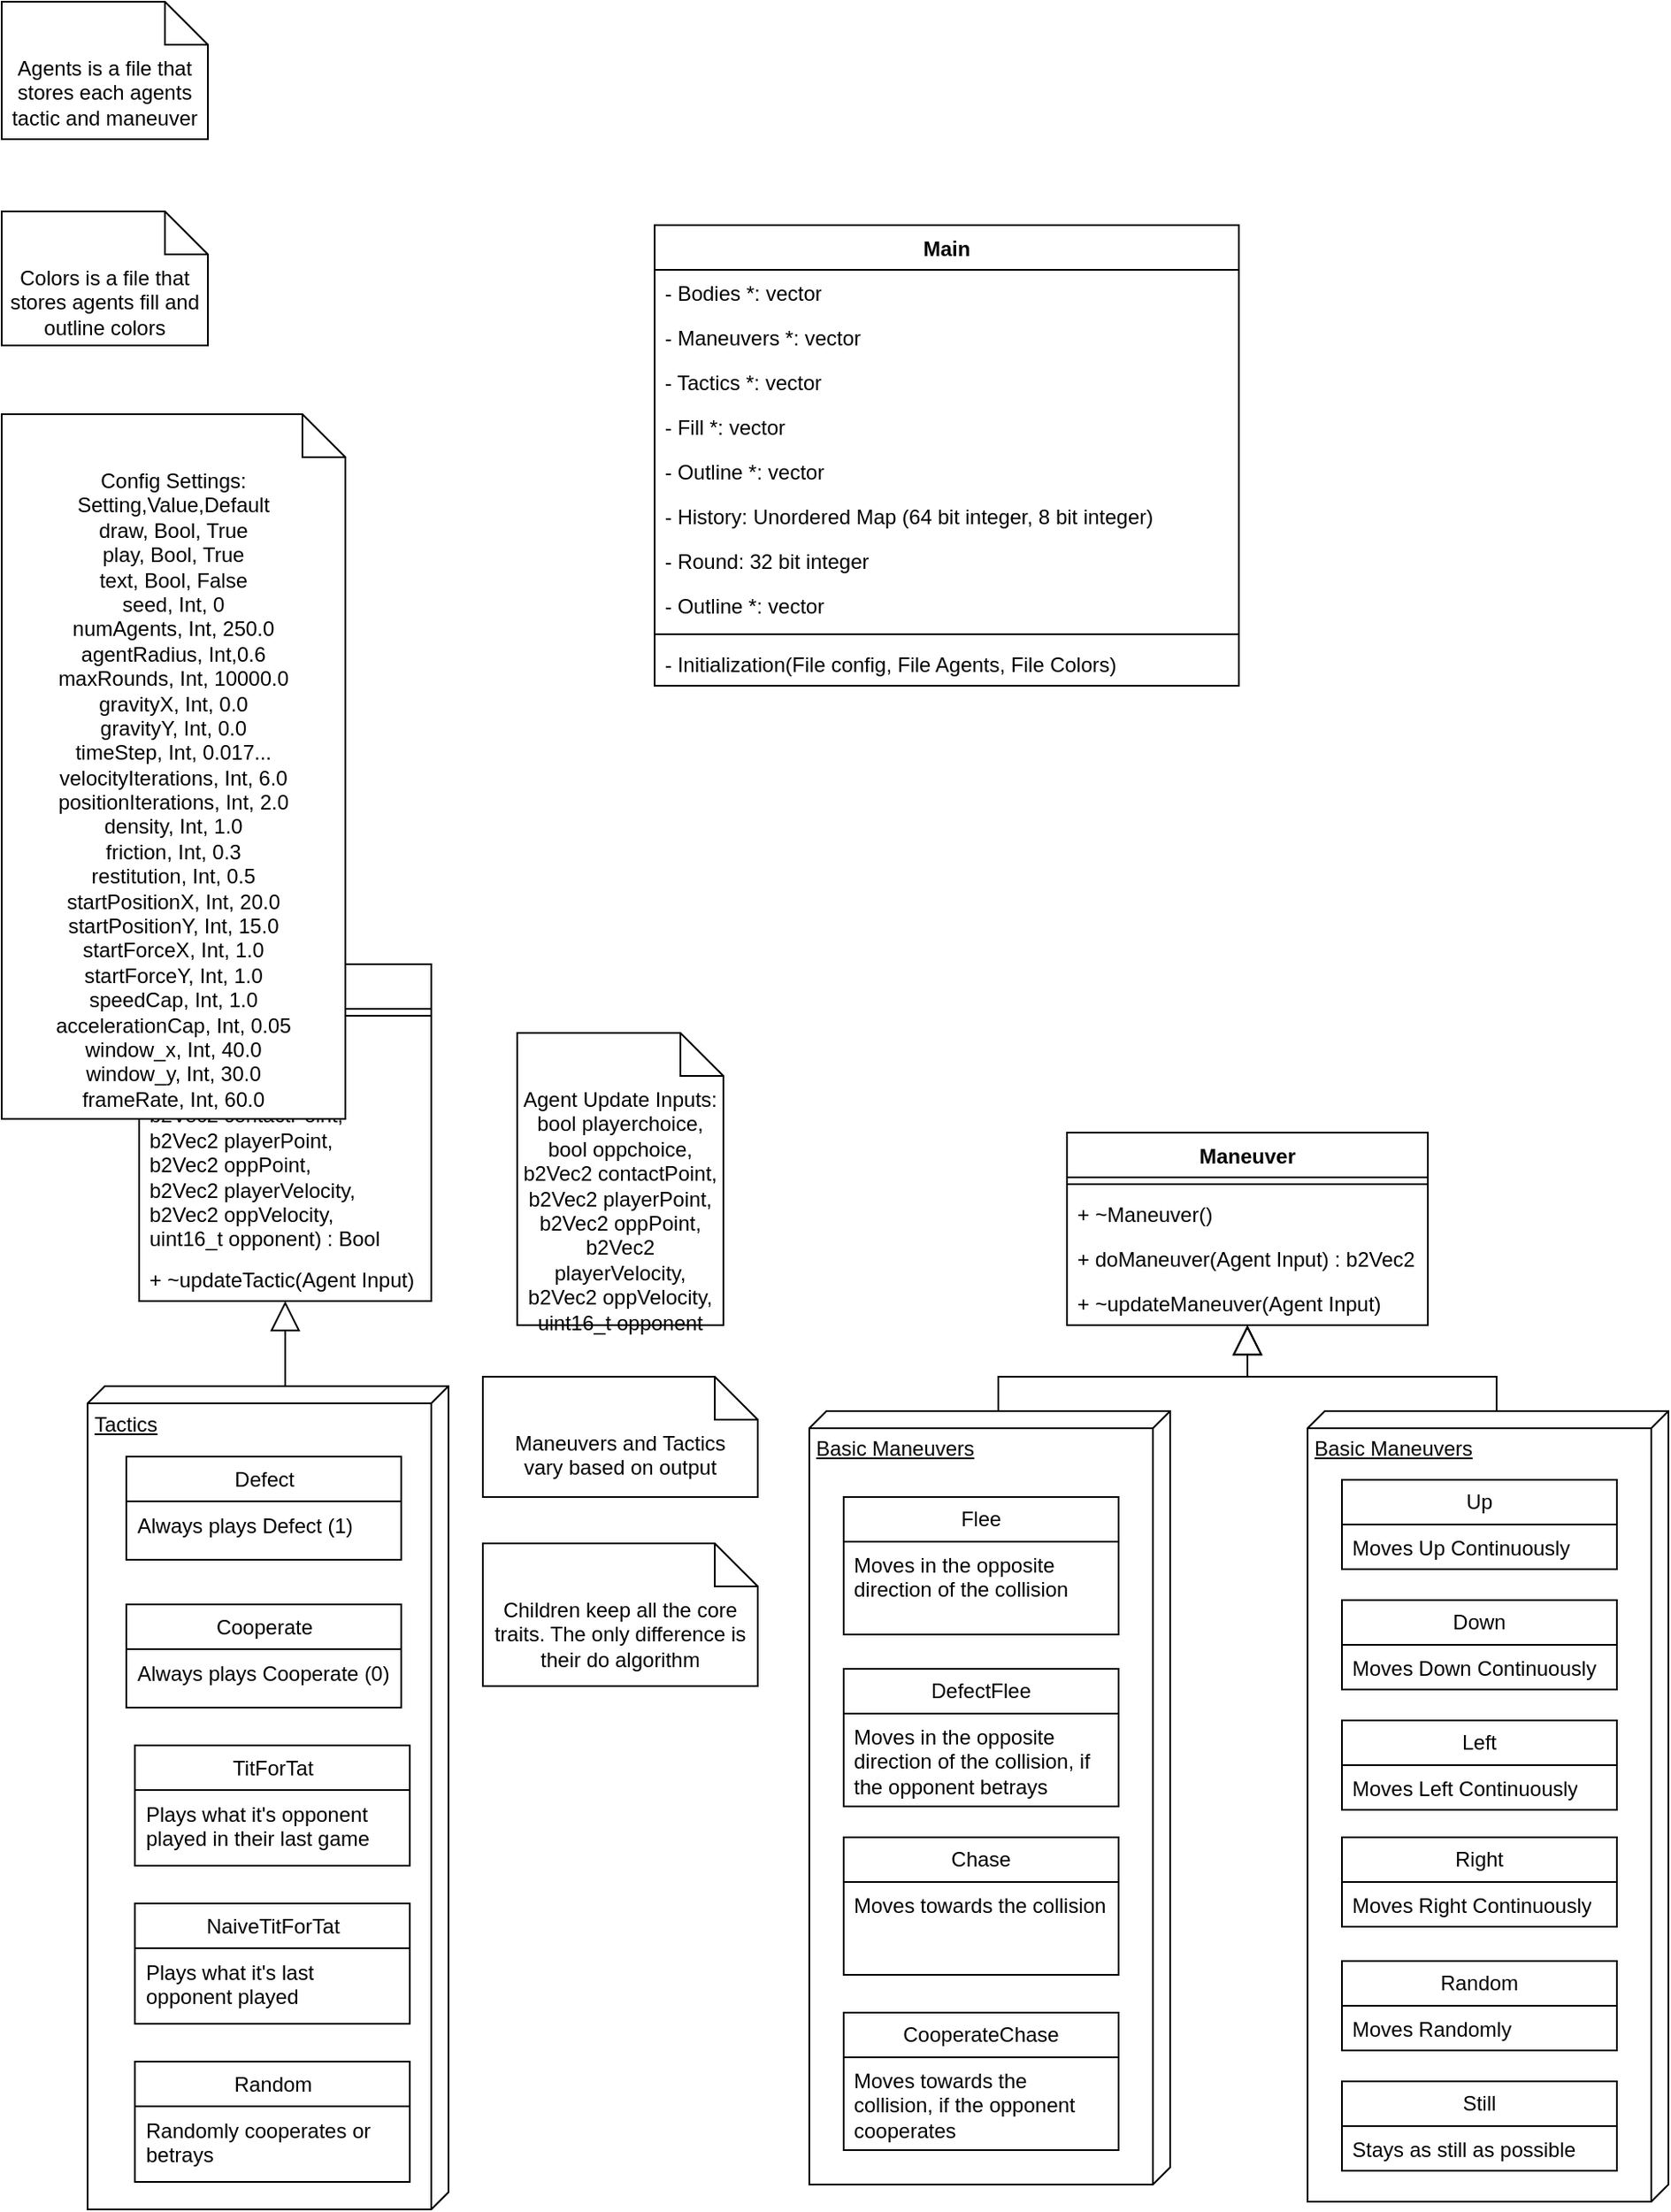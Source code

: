 <mxfile version="24.8.6">
  <diagram name="Page-1" id="15fARvEjuGoJQRsgN22F">
    <mxGraphModel dx="1050" dy="1629" grid="1" gridSize="10" guides="1" tooltips="1" connect="1" arrows="1" fold="1" page="1" pageScale="1" pageWidth="850" pageHeight="1100" math="0" shadow="0">
      <root>
        <mxCell id="0" />
        <mxCell id="1" parent="0" />
        <mxCell id="ZBsdz69OhWumd8uEH73e-70" style="edgeStyle=orthogonalEdgeStyle;rounded=0;orthogonalLoop=1;jettySize=auto;html=1;exitX=0;exitY=0;exitDx=0;exitDy=100;exitPerimeter=0;entryX=0.5;entryY=1;entryDx=0;entryDy=0;endArrow=block;endFill=0;endSize=15;" parent="1" source="ZBsdz69OhWumd8uEH73e-69" target="ZBsdz69OhWumd8uEH73e-1" edge="1">
          <mxGeometry relative="1" as="geometry" />
        </mxCell>
        <mxCell id="ZBsdz69OhWumd8uEH73e-69" value="Tactics" style="verticalAlign=top;align=left;spacingTop=8;spacingLeft=2;spacingRight=12;shape=cube;size=10;direction=south;fontStyle=4;html=1;whiteSpace=wrap;" parent="1" vertex="1">
          <mxGeometry x="50" y="125.5" width="210" height="479" as="geometry" />
        </mxCell>
        <mxCell id="ZBsdz69OhWumd8uEH73e-52" style="edgeStyle=orthogonalEdgeStyle;rounded=0;orthogonalLoop=1;jettySize=auto;html=1;exitX=0;exitY=0;exitDx=0;exitDy=100;exitPerimeter=0;entryX=0.5;entryY=1;entryDx=0;entryDy=0;endArrow=block;endFill=0;endSize=15;" parent="1" source="ZBsdz69OhWumd8uEH73e-49" target="ZBsdz69OhWumd8uEH73e-8" edge="1">
          <mxGeometry relative="1" as="geometry" />
        </mxCell>
        <mxCell id="ZBsdz69OhWumd8uEH73e-49" value="Basic Maneuvers" style="verticalAlign=top;align=left;spacingTop=8;spacingLeft=2;spacingRight=12;shape=cube;size=10;direction=south;fontStyle=4;html=1;whiteSpace=wrap;" parent="1" vertex="1">
          <mxGeometry x="470" y="140" width="210" height="450" as="geometry" />
        </mxCell>
        <mxCell id="ZBsdz69OhWumd8uEH73e-53" style="edgeStyle=orthogonalEdgeStyle;rounded=0;orthogonalLoop=1;jettySize=auto;html=1;exitX=0;exitY=0;exitDx=0;exitDy=100;exitPerimeter=0;entryX=0.5;entryY=1;entryDx=0;entryDy=0;endArrow=block;endFill=0;endSize=15;" parent="1" source="ZBsdz69OhWumd8uEH73e-30" target="ZBsdz69OhWumd8uEH73e-8" edge="1">
          <mxGeometry relative="1" as="geometry" />
        </mxCell>
        <mxCell id="ZBsdz69OhWumd8uEH73e-30" value="Basic Maneuvers" style="verticalAlign=top;align=left;spacingTop=8;spacingLeft=2;spacingRight=12;shape=cube;size=10;direction=south;fontStyle=4;html=1;whiteSpace=wrap;" parent="1" vertex="1">
          <mxGeometry x="760" y="140" width="210" height="460" as="geometry" />
        </mxCell>
        <mxCell id="ZBsdz69OhWumd8uEH73e-1" value="Tactic" style="swimlane;fontStyle=1;align=center;verticalAlign=top;childLayout=stackLayout;horizontal=1;startSize=26;horizontalStack=0;resizeParent=1;resizeParentMax=0;resizeLast=0;collapsible=1;marginBottom=0;whiteSpace=wrap;html=1;" parent="1" vertex="1">
          <mxGeometry x="80" y="-120" width="170" height="196" as="geometry" />
        </mxCell>
        <mxCell id="ZBsdz69OhWumd8uEH73e-3" value="" style="line;strokeWidth=1;fillColor=none;align=left;verticalAlign=middle;spacingTop=-1;spacingLeft=3;spacingRight=3;rotatable=0;labelPosition=right;points=[];portConstraint=eastwest;strokeColor=inherit;" parent="ZBsdz69OhWumd8uEH73e-1" vertex="1">
          <mxGeometry y="26" width="170" height="8" as="geometry" />
        </mxCell>
        <mxCell id="ZBsdz69OhWumd8uEH73e-4" value="&lt;div&gt;+ ~Tactic()&lt;/div&gt;" style="text;strokeColor=none;fillColor=none;align=left;verticalAlign=top;spacingLeft=4;spacingRight=4;overflow=hidden;rotatable=0;points=[[0,0.5],[1,0.5]];portConstraint=eastwest;whiteSpace=wrap;html=1;" parent="ZBsdz69OhWumd8uEH73e-1" vertex="1">
          <mxGeometry y="34" width="170" height="26" as="geometry" />
        </mxCell>
        <mxCell id="ZBsdz69OhWumd8uEH73e-5" value="&lt;div&gt;+ doTactic(&lt;/div&gt;&lt;div&gt;&lt;div&gt;b2Vec2 contactPoint,&amp;nbsp;&lt;/div&gt;&lt;div&gt;b2Vec2 playerPoint,&amp;nbsp;&lt;/div&gt;&lt;div&gt;b2Vec2 oppPoint,&amp;nbsp;&lt;/div&gt;&lt;div&gt;b2Vec2 playerVelocity,&amp;nbsp;&lt;/div&gt;&lt;div&gt;b2Vec2 oppVelocity,&amp;nbsp;&lt;/div&gt;uint16_t opponent) : Bool&lt;br&gt;&lt;/div&gt;" style="text;strokeColor=none;fillColor=none;align=left;verticalAlign=top;spacingLeft=4;spacingRight=4;overflow=hidden;rotatable=0;points=[[0,0.5],[1,0.5]];portConstraint=eastwest;whiteSpace=wrap;html=1;" parent="ZBsdz69OhWumd8uEH73e-1" vertex="1">
          <mxGeometry y="60" width="170" height="110" as="geometry" />
        </mxCell>
        <mxCell id="ZBsdz69OhWumd8uEH73e-6" value="&lt;div&gt;+ ~updateTactic(Agent Input)&lt;/div&gt;" style="text;strokeColor=none;fillColor=none;align=left;verticalAlign=top;spacingLeft=4;spacingRight=4;overflow=hidden;rotatable=0;points=[[0,0.5],[1,0.5]];portConstraint=eastwest;whiteSpace=wrap;html=1;" parent="ZBsdz69OhWumd8uEH73e-1" vertex="1">
          <mxGeometry y="170" width="170" height="26" as="geometry" />
        </mxCell>
        <mxCell id="ZBsdz69OhWumd8uEH73e-7" value="&lt;div&gt;Agent Update Inputs:&lt;/div&gt;&lt;div&gt;bool playerchoice, bool oppchoice, b2Vec2 contactPoint, b2Vec2 playerPoint, b2Vec2 oppPoint, b2Vec2 playerVelocity, b2Vec2 oppVelocity, uint16_t opponent&lt;br&gt;&lt;/div&gt;" style="shape=note2;boundedLbl=1;whiteSpace=wrap;html=1;size=25;verticalAlign=top;align=center;" parent="1" vertex="1">
          <mxGeometry x="300" y="-80" width="120" height="170" as="geometry" />
        </mxCell>
        <mxCell id="ZBsdz69OhWumd8uEH73e-8" value="Maneuver" style="swimlane;fontStyle=1;align=center;verticalAlign=top;childLayout=stackLayout;horizontal=1;startSize=26;horizontalStack=0;resizeParent=1;resizeParentMax=0;resizeLast=0;collapsible=1;marginBottom=0;whiteSpace=wrap;html=1;" parent="1" vertex="1">
          <mxGeometry x="620" y="-22" width="210" height="112" as="geometry" />
        </mxCell>
        <mxCell id="ZBsdz69OhWumd8uEH73e-9" value="" style="line;strokeWidth=1;fillColor=none;align=left;verticalAlign=middle;spacingTop=-1;spacingLeft=3;spacingRight=3;rotatable=0;labelPosition=right;points=[];portConstraint=eastwest;strokeColor=inherit;" parent="ZBsdz69OhWumd8uEH73e-8" vertex="1">
          <mxGeometry y="26" width="210" height="8" as="geometry" />
        </mxCell>
        <mxCell id="ZBsdz69OhWumd8uEH73e-10" value="&lt;div&gt;+ ~Maneuver()&lt;/div&gt;" style="text;strokeColor=none;fillColor=none;align=left;verticalAlign=top;spacingLeft=4;spacingRight=4;overflow=hidden;rotatable=0;points=[[0,0.5],[1,0.5]];portConstraint=eastwest;whiteSpace=wrap;html=1;" parent="ZBsdz69OhWumd8uEH73e-8" vertex="1">
          <mxGeometry y="34" width="210" height="26" as="geometry" />
        </mxCell>
        <mxCell id="ZBsdz69OhWumd8uEH73e-11" value="&lt;div&gt;+ doManeuver(Agent Input) : b2Vec2&lt;br&gt;&lt;/div&gt;" style="text;strokeColor=none;fillColor=none;align=left;verticalAlign=top;spacingLeft=4;spacingRight=4;overflow=hidden;rotatable=0;points=[[0,0.5],[1,0.5]];portConstraint=eastwest;whiteSpace=wrap;html=1;" parent="ZBsdz69OhWumd8uEH73e-8" vertex="1">
          <mxGeometry y="60" width="210" height="26" as="geometry" />
        </mxCell>
        <mxCell id="ZBsdz69OhWumd8uEH73e-12" value="&lt;div&gt;+ ~updateManeuver(Agent Input)&lt;/div&gt;" style="text;strokeColor=none;fillColor=none;align=left;verticalAlign=top;spacingLeft=4;spacingRight=4;overflow=hidden;rotatable=0;points=[[0,0.5],[1,0.5]];portConstraint=eastwest;whiteSpace=wrap;html=1;" parent="ZBsdz69OhWumd8uEH73e-8" vertex="1">
          <mxGeometry y="86" width="210" height="26" as="geometry" />
        </mxCell>
        <mxCell id="ZBsdz69OhWumd8uEH73e-13" value="Up" style="swimlane;fontStyle=0;childLayout=stackLayout;horizontal=1;startSize=26;fillColor=none;horizontalStack=0;resizeParent=1;resizeParentMax=0;resizeLast=0;collapsible=1;marginBottom=0;whiteSpace=wrap;html=1;" parent="1" vertex="1">
          <mxGeometry x="780" y="180" width="160" height="52" as="geometry" />
        </mxCell>
        <mxCell id="ZBsdz69OhWumd8uEH73e-16" value="Moves Up Continuously" style="text;strokeColor=none;fillColor=none;align=left;verticalAlign=top;spacingLeft=4;spacingRight=4;overflow=hidden;rotatable=0;points=[[0,0.5],[1,0.5]];portConstraint=eastwest;whiteSpace=wrap;html=1;" parent="ZBsdz69OhWumd8uEH73e-13" vertex="1">
          <mxGeometry y="26" width="160" height="26" as="geometry" />
        </mxCell>
        <mxCell id="ZBsdz69OhWumd8uEH73e-17" value="&lt;div&gt;Maneuvers and Tactics&lt;/div&gt;&lt;div&gt;vary based on output&lt;br&gt;&lt;/div&gt;" style="shape=note2;boundedLbl=1;whiteSpace=wrap;html=1;size=25;verticalAlign=top;align=center;" parent="1" vertex="1">
          <mxGeometry x="280" y="120" width="160" height="70" as="geometry" />
        </mxCell>
        <mxCell id="ZBsdz69OhWumd8uEH73e-18" value="Children keep all the core traits. The only difference is their do algorithm" style="shape=note2;boundedLbl=1;whiteSpace=wrap;html=1;size=25;verticalAlign=top;align=center;" parent="1" vertex="1">
          <mxGeometry x="280" y="217" width="160" height="83" as="geometry" />
        </mxCell>
        <mxCell id="ZBsdz69OhWumd8uEH73e-21" value="Down" style="swimlane;fontStyle=0;childLayout=stackLayout;horizontal=1;startSize=26;fillColor=none;horizontalStack=0;resizeParent=1;resizeParentMax=0;resizeLast=0;collapsible=1;marginBottom=0;whiteSpace=wrap;html=1;" parent="1" vertex="1">
          <mxGeometry x="780" y="250" width="160" height="52" as="geometry" />
        </mxCell>
        <mxCell id="ZBsdz69OhWumd8uEH73e-22" value="Moves Down Continuously" style="text;strokeColor=none;fillColor=none;align=left;verticalAlign=top;spacingLeft=4;spacingRight=4;overflow=hidden;rotatable=0;points=[[0,0.5],[1,0.5]];portConstraint=eastwest;whiteSpace=wrap;html=1;" parent="ZBsdz69OhWumd8uEH73e-21" vertex="1">
          <mxGeometry y="26" width="160" height="26" as="geometry" />
        </mxCell>
        <mxCell id="ZBsdz69OhWumd8uEH73e-25" value="Left" style="swimlane;fontStyle=0;childLayout=stackLayout;horizontal=1;startSize=26;fillColor=none;horizontalStack=0;resizeParent=1;resizeParentMax=0;resizeLast=0;collapsible=1;marginBottom=0;whiteSpace=wrap;html=1;" parent="1" vertex="1">
          <mxGeometry x="780" y="320" width="160" height="52" as="geometry" />
        </mxCell>
        <mxCell id="ZBsdz69OhWumd8uEH73e-26" value="Moves Left Continuously" style="text;strokeColor=none;fillColor=none;align=left;verticalAlign=top;spacingLeft=4;spacingRight=4;overflow=hidden;rotatable=0;points=[[0,0.5],[1,0.5]];portConstraint=eastwest;whiteSpace=wrap;html=1;" parent="ZBsdz69OhWumd8uEH73e-25" vertex="1">
          <mxGeometry y="26" width="160" height="26" as="geometry" />
        </mxCell>
        <mxCell id="ZBsdz69OhWumd8uEH73e-27" value="Right" style="swimlane;fontStyle=0;childLayout=stackLayout;horizontal=1;startSize=26;fillColor=none;horizontalStack=0;resizeParent=1;resizeParentMax=0;resizeLast=0;collapsible=1;marginBottom=0;whiteSpace=wrap;html=1;" parent="1" vertex="1">
          <mxGeometry x="780" y="388" width="160" height="52" as="geometry" />
        </mxCell>
        <mxCell id="ZBsdz69OhWumd8uEH73e-28" value="Moves Right Continuously" style="text;strokeColor=none;fillColor=none;align=left;verticalAlign=top;spacingLeft=4;spacingRight=4;overflow=hidden;rotatable=0;points=[[0,0.5],[1,0.5]];portConstraint=eastwest;whiteSpace=wrap;html=1;" parent="ZBsdz69OhWumd8uEH73e-27" vertex="1">
          <mxGeometry y="26" width="160" height="26" as="geometry" />
        </mxCell>
        <mxCell id="ZBsdz69OhWumd8uEH73e-31" value="Random" style="swimlane;fontStyle=0;childLayout=stackLayout;horizontal=1;startSize=26;fillColor=none;horizontalStack=0;resizeParent=1;resizeParentMax=0;resizeLast=0;collapsible=1;marginBottom=0;whiteSpace=wrap;html=1;" parent="1" vertex="1">
          <mxGeometry x="780" y="460" width="160" height="52" as="geometry" />
        </mxCell>
        <mxCell id="ZBsdz69OhWumd8uEH73e-32" value="Moves Randomly" style="text;strokeColor=none;fillColor=none;align=left;verticalAlign=top;spacingLeft=4;spacingRight=4;overflow=hidden;rotatable=0;points=[[0,0.5],[1,0.5]];portConstraint=eastwest;whiteSpace=wrap;html=1;" parent="ZBsdz69OhWumd8uEH73e-31" vertex="1">
          <mxGeometry y="26" width="160" height="26" as="geometry" />
        </mxCell>
        <mxCell id="ZBsdz69OhWumd8uEH73e-33" value="Still" style="swimlane;fontStyle=0;childLayout=stackLayout;horizontal=1;startSize=26;fillColor=none;horizontalStack=0;resizeParent=1;resizeParentMax=0;resizeLast=0;collapsible=1;marginBottom=0;whiteSpace=wrap;html=1;" parent="1" vertex="1">
          <mxGeometry x="780" y="530" width="160" height="52" as="geometry" />
        </mxCell>
        <mxCell id="ZBsdz69OhWumd8uEH73e-34" value="Stays as still as possible" style="text;strokeColor=none;fillColor=none;align=left;verticalAlign=top;spacingLeft=4;spacingRight=4;overflow=hidden;rotatable=0;points=[[0,0.5],[1,0.5]];portConstraint=eastwest;whiteSpace=wrap;html=1;" parent="ZBsdz69OhWumd8uEH73e-33" vertex="1">
          <mxGeometry y="26" width="160" height="26" as="geometry" />
        </mxCell>
        <mxCell id="ZBsdz69OhWumd8uEH73e-35" value="Flee" style="swimlane;fontStyle=0;childLayout=stackLayout;horizontal=1;startSize=26;fillColor=none;horizontalStack=0;resizeParent=1;resizeParentMax=0;resizeLast=0;collapsible=1;marginBottom=0;whiteSpace=wrap;html=1;" parent="1" vertex="1">
          <mxGeometry x="490" y="190" width="160" height="80" as="geometry" />
        </mxCell>
        <mxCell id="ZBsdz69OhWumd8uEH73e-36" value="Moves in the opposite direction of the collision" style="text;strokeColor=none;fillColor=none;align=left;verticalAlign=top;spacingLeft=4;spacingRight=4;overflow=hidden;rotatable=0;points=[[0,0.5],[1,0.5]];portConstraint=eastwest;whiteSpace=wrap;html=1;" parent="ZBsdz69OhWumd8uEH73e-35" vertex="1">
          <mxGeometry y="26" width="160" height="54" as="geometry" />
        </mxCell>
        <mxCell id="ZBsdz69OhWumd8uEH73e-37" value="DefectFlee" style="swimlane;fontStyle=0;childLayout=stackLayout;horizontal=1;startSize=26;fillColor=none;horizontalStack=0;resizeParent=1;resizeParentMax=0;resizeLast=0;collapsible=1;marginBottom=0;whiteSpace=wrap;html=1;" parent="1" vertex="1">
          <mxGeometry x="490" y="290" width="160" height="80" as="geometry" />
        </mxCell>
        <mxCell id="ZBsdz69OhWumd8uEH73e-38" value="Moves in the opposite direction of the collision, if the opponent betrays" style="text;strokeColor=none;fillColor=none;align=left;verticalAlign=top;spacingLeft=4;spacingRight=4;overflow=hidden;rotatable=0;points=[[0,0.5],[1,0.5]];portConstraint=eastwest;whiteSpace=wrap;html=1;" parent="ZBsdz69OhWumd8uEH73e-37" vertex="1">
          <mxGeometry y="26" width="160" height="54" as="geometry" />
        </mxCell>
        <mxCell id="ZBsdz69OhWumd8uEH73e-39" value="Chase" style="swimlane;fontStyle=0;childLayout=stackLayout;horizontal=1;startSize=26;fillColor=none;horizontalStack=0;resizeParent=1;resizeParentMax=0;resizeLast=0;collapsible=1;marginBottom=0;whiteSpace=wrap;html=1;" parent="1" vertex="1">
          <mxGeometry x="490" y="388" width="160" height="80" as="geometry" />
        </mxCell>
        <mxCell id="ZBsdz69OhWumd8uEH73e-40" value="Moves towards the collision" style="text;strokeColor=none;fillColor=none;align=left;verticalAlign=top;spacingLeft=4;spacingRight=4;overflow=hidden;rotatable=0;points=[[0,0.5],[1,0.5]];portConstraint=eastwest;whiteSpace=wrap;html=1;" parent="ZBsdz69OhWumd8uEH73e-39" vertex="1">
          <mxGeometry y="26" width="160" height="54" as="geometry" />
        </mxCell>
        <mxCell id="ZBsdz69OhWumd8uEH73e-41" value="CooperateChase" style="swimlane;fontStyle=0;childLayout=stackLayout;horizontal=1;startSize=26;fillColor=none;horizontalStack=0;resizeParent=1;resizeParentMax=0;resizeLast=0;collapsible=1;marginBottom=0;whiteSpace=wrap;html=1;" parent="1" vertex="1">
          <mxGeometry x="490" y="490" width="160" height="80" as="geometry" />
        </mxCell>
        <mxCell id="ZBsdz69OhWumd8uEH73e-42" value="Moves towards the collision, if the opponent cooperates" style="text;strokeColor=none;fillColor=none;align=left;verticalAlign=top;spacingLeft=4;spacingRight=4;overflow=hidden;rotatable=0;points=[[0,0.5],[1,0.5]];portConstraint=eastwest;whiteSpace=wrap;html=1;" parent="ZBsdz69OhWumd8uEH73e-41" vertex="1">
          <mxGeometry y="26" width="160" height="54" as="geometry" />
        </mxCell>
        <mxCell id="ZBsdz69OhWumd8uEH73e-55" value="Defect" style="swimlane;fontStyle=0;childLayout=stackLayout;horizontal=1;startSize=26;fillColor=none;horizontalStack=0;resizeParent=1;resizeParentMax=0;resizeLast=0;collapsible=1;marginBottom=0;whiteSpace=wrap;html=1;" parent="1" vertex="1">
          <mxGeometry x="72.5" y="166.5" width="160" height="60" as="geometry" />
        </mxCell>
        <mxCell id="ZBsdz69OhWumd8uEH73e-56" value="Always plays Defect (1)" style="text;strokeColor=none;fillColor=none;align=left;verticalAlign=top;spacingLeft=4;spacingRight=4;overflow=hidden;rotatable=0;points=[[0,0.5],[1,0.5]];portConstraint=eastwest;whiteSpace=wrap;html=1;" parent="ZBsdz69OhWumd8uEH73e-55" vertex="1">
          <mxGeometry y="26" width="160" height="34" as="geometry" />
        </mxCell>
        <mxCell id="ZBsdz69OhWumd8uEH73e-57" value="Cooperate" style="swimlane;fontStyle=0;childLayout=stackLayout;horizontal=1;startSize=26;fillColor=none;horizontalStack=0;resizeParent=1;resizeParentMax=0;resizeLast=0;collapsible=1;marginBottom=0;whiteSpace=wrap;html=1;" parent="1" vertex="1">
          <mxGeometry x="72.5" y="252.5" width="160" height="60" as="geometry" />
        </mxCell>
        <mxCell id="ZBsdz69OhWumd8uEH73e-58" value="Always plays Cooperate (0)" style="text;strokeColor=none;fillColor=none;align=left;verticalAlign=top;spacingLeft=4;spacingRight=4;overflow=hidden;rotatable=0;points=[[0,0.5],[1,0.5]];portConstraint=eastwest;whiteSpace=wrap;html=1;" parent="ZBsdz69OhWumd8uEH73e-57" vertex="1">
          <mxGeometry y="26" width="160" height="34" as="geometry" />
        </mxCell>
        <mxCell id="ZBsdz69OhWumd8uEH73e-59" value="TitForTat" style="swimlane;fontStyle=0;childLayout=stackLayout;horizontal=1;startSize=26;fillColor=none;horizontalStack=0;resizeParent=1;resizeParentMax=0;resizeLast=0;collapsible=1;marginBottom=0;whiteSpace=wrap;html=1;" parent="1" vertex="1">
          <mxGeometry x="77.5" y="334.5" width="160" height="70" as="geometry" />
        </mxCell>
        <mxCell id="ZBsdz69OhWumd8uEH73e-60" value="Plays what it&#39;s opponent played in their last game" style="text;strokeColor=none;fillColor=none;align=left;verticalAlign=top;spacingLeft=4;spacingRight=4;overflow=hidden;rotatable=0;points=[[0,0.5],[1,0.5]];portConstraint=eastwest;whiteSpace=wrap;html=1;" parent="ZBsdz69OhWumd8uEH73e-59" vertex="1">
          <mxGeometry y="26" width="160" height="44" as="geometry" />
        </mxCell>
        <mxCell id="ZBsdz69OhWumd8uEH73e-61" value="NaiveTitForTat" style="swimlane;fontStyle=0;childLayout=stackLayout;horizontal=1;startSize=26;fillColor=none;horizontalStack=0;resizeParent=1;resizeParentMax=0;resizeLast=0;collapsible=1;marginBottom=0;whiteSpace=wrap;html=1;" parent="1" vertex="1">
          <mxGeometry x="77.5" y="426.5" width="160" height="70" as="geometry" />
        </mxCell>
        <mxCell id="ZBsdz69OhWumd8uEH73e-62" value="Plays what it&#39;s last opponent played" style="text;strokeColor=none;fillColor=none;align=left;verticalAlign=top;spacingLeft=4;spacingRight=4;overflow=hidden;rotatable=0;points=[[0,0.5],[1,0.5]];portConstraint=eastwest;whiteSpace=wrap;html=1;" parent="ZBsdz69OhWumd8uEH73e-61" vertex="1">
          <mxGeometry y="26" width="160" height="44" as="geometry" />
        </mxCell>
        <mxCell id="ZBsdz69OhWumd8uEH73e-64" value="Random" style="swimlane;fontStyle=0;childLayout=stackLayout;horizontal=1;startSize=26;fillColor=none;horizontalStack=0;resizeParent=1;resizeParentMax=0;resizeLast=0;collapsible=1;marginBottom=0;whiteSpace=wrap;html=1;" parent="1" vertex="1">
          <mxGeometry x="77.5" y="518.5" width="160" height="70" as="geometry" />
        </mxCell>
        <mxCell id="ZBsdz69OhWumd8uEH73e-65" value="Randomly cooperates or betrays" style="text;strokeColor=none;fillColor=none;align=left;verticalAlign=top;spacingLeft=4;spacingRight=4;overflow=hidden;rotatable=0;points=[[0,0.5],[1,0.5]];portConstraint=eastwest;whiteSpace=wrap;html=1;" parent="ZBsdz69OhWumd8uEH73e-64" vertex="1">
          <mxGeometry y="26" width="160" height="44" as="geometry" />
        </mxCell>
        <mxCell id="ZBsdz69OhWumd8uEH73e-74" value="Main" style="swimlane;fontStyle=1;align=center;verticalAlign=top;childLayout=stackLayout;horizontal=1;startSize=26;horizontalStack=0;resizeParent=1;resizeParentMax=0;resizeLast=0;collapsible=1;marginBottom=0;whiteSpace=wrap;html=1;" parent="1" vertex="1">
          <mxGeometry x="380" y="-550" width="340" height="268" as="geometry" />
        </mxCell>
        <mxCell id="ZBsdz69OhWumd8uEH73e-75" value="&lt;div&gt;- Bodies *: vector&lt;/div&gt;&lt;div&gt;&lt;br&gt;&lt;/div&gt;" style="text;strokeColor=none;fillColor=none;align=left;verticalAlign=top;spacingLeft=4;spacingRight=4;overflow=hidden;rotatable=0;points=[[0,0.5],[1,0.5]];portConstraint=eastwest;whiteSpace=wrap;html=1;" parent="ZBsdz69OhWumd8uEH73e-74" vertex="1">
          <mxGeometry y="26" width="340" height="26" as="geometry" />
        </mxCell>
        <mxCell id="YXluAZz4ZXNDA7GaeiT3-5" value="&lt;div&gt;- Maneuvers *: vector&lt;/div&gt;&lt;div&gt;&lt;br&gt;&lt;/div&gt;" style="text;strokeColor=none;fillColor=none;align=left;verticalAlign=top;spacingLeft=4;spacingRight=4;overflow=hidden;rotatable=0;points=[[0,0.5],[1,0.5]];portConstraint=eastwest;whiteSpace=wrap;html=1;" vertex="1" parent="ZBsdz69OhWumd8uEH73e-74">
          <mxGeometry y="52" width="340" height="26" as="geometry" />
        </mxCell>
        <mxCell id="YXluAZz4ZXNDA7GaeiT3-7" value="&lt;div&gt;- Tactics *: vector&lt;/div&gt;&lt;div&gt;&lt;br&gt;&lt;/div&gt;" style="text;strokeColor=none;fillColor=none;align=left;verticalAlign=top;spacingLeft=4;spacingRight=4;overflow=hidden;rotatable=0;points=[[0,0.5],[1,0.5]];portConstraint=eastwest;whiteSpace=wrap;html=1;" vertex="1" parent="ZBsdz69OhWumd8uEH73e-74">
          <mxGeometry y="78" width="340" height="26" as="geometry" />
        </mxCell>
        <mxCell id="YXluAZz4ZXNDA7GaeiT3-8" value="&lt;div&gt;- Fill *: vector&lt;/div&gt;&lt;div&gt;&lt;br&gt;&lt;/div&gt;" style="text;strokeColor=none;fillColor=none;align=left;verticalAlign=top;spacingLeft=4;spacingRight=4;overflow=hidden;rotatable=0;points=[[0,0.5],[1,0.5]];portConstraint=eastwest;whiteSpace=wrap;html=1;" vertex="1" parent="ZBsdz69OhWumd8uEH73e-74">
          <mxGeometry y="104" width="340" height="26" as="geometry" />
        </mxCell>
        <mxCell id="YXluAZz4ZXNDA7GaeiT3-6" value="&lt;div&gt;- Outline *: vector&lt;/div&gt;&lt;div&gt;&lt;br&gt;&lt;/div&gt;" style="text;strokeColor=none;fillColor=none;align=left;verticalAlign=top;spacingLeft=4;spacingRight=4;overflow=hidden;rotatable=0;points=[[0,0.5],[1,0.5]];portConstraint=eastwest;whiteSpace=wrap;html=1;" vertex="1" parent="ZBsdz69OhWumd8uEH73e-74">
          <mxGeometry y="130" width="340" height="26" as="geometry" />
        </mxCell>
        <mxCell id="YXluAZz4ZXNDA7GaeiT3-4" value="&lt;div&gt;- History: Unordered Map (64 bit integer, 8 bit integer)&lt;br&gt;&lt;/div&gt;&lt;div&gt;&lt;br&gt;&lt;/div&gt;" style="text;strokeColor=none;fillColor=none;align=left;verticalAlign=top;spacingLeft=4;spacingRight=4;overflow=hidden;rotatable=0;points=[[0,0.5],[1,0.5]];portConstraint=eastwest;whiteSpace=wrap;html=1;" vertex="1" parent="ZBsdz69OhWumd8uEH73e-74">
          <mxGeometry y="156" width="340" height="26" as="geometry" />
        </mxCell>
        <mxCell id="YXluAZz4ZXNDA7GaeiT3-9" value="- Round: 32 bit integer" style="text;strokeColor=none;fillColor=none;align=left;verticalAlign=top;spacingLeft=4;spacingRight=4;overflow=hidden;rotatable=0;points=[[0,0.5],[1,0.5]];portConstraint=eastwest;whiteSpace=wrap;html=1;" vertex="1" parent="ZBsdz69OhWumd8uEH73e-74">
          <mxGeometry y="182" width="340" height="26" as="geometry" />
        </mxCell>
        <mxCell id="YXluAZz4ZXNDA7GaeiT3-10" value="&lt;div&gt;- Outline *: vector&lt;/div&gt;&lt;div&gt;&lt;br&gt;&lt;/div&gt;" style="text;strokeColor=none;fillColor=none;align=left;verticalAlign=top;spacingLeft=4;spacingRight=4;overflow=hidden;rotatable=0;points=[[0,0.5],[1,0.5]];portConstraint=eastwest;whiteSpace=wrap;html=1;" vertex="1" parent="ZBsdz69OhWumd8uEH73e-74">
          <mxGeometry y="208" width="340" height="26" as="geometry" />
        </mxCell>
        <mxCell id="ZBsdz69OhWumd8uEH73e-76" value="" style="line;strokeWidth=1;fillColor=none;align=left;verticalAlign=middle;spacingTop=-1;spacingLeft=3;spacingRight=3;rotatable=0;labelPosition=right;points=[];portConstraint=eastwest;strokeColor=inherit;" parent="ZBsdz69OhWumd8uEH73e-74" vertex="1">
          <mxGeometry y="234" width="340" height="8" as="geometry" />
        </mxCell>
        <mxCell id="ZBsdz69OhWumd8uEH73e-77" value="- Initialization(File config, File Agents, File Colors)" style="text;strokeColor=none;fillColor=none;align=left;verticalAlign=top;spacingLeft=4;spacingRight=4;overflow=hidden;rotatable=0;points=[[0,0.5],[1,0.5]];portConstraint=eastwest;whiteSpace=wrap;html=1;" parent="ZBsdz69OhWumd8uEH73e-74" vertex="1">
          <mxGeometry y="242" width="340" height="26" as="geometry" />
        </mxCell>
        <mxCell id="YXluAZz4ZXNDA7GaeiT3-1" value="&lt;div&gt;Config Settings:&lt;/div&gt;&lt;div&gt;Setting,Value,Default&lt;br&gt;draw, Bool, True&lt;br&gt;play, Bool, True&lt;br&gt;text, Bool, False&lt;br&gt;seed, Int, 0&lt;br&gt;numAgents, Int, 250.0&lt;br&gt;agentRadius, Int,0.6&lt;br&gt;maxRounds, Int, 10000.0&lt;br&gt;gravityX, Int, 0.0&lt;br&gt;gravityY, Int, 0.0&lt;br&gt;timeStep, Int, 0.017...&lt;br&gt;velocityIterations, Int, 6.0&lt;br&gt;positionIterations, Int, 2.0&lt;br&gt;density, Int, 1.0&lt;br&gt;friction, Int, 0.3&lt;br&gt;restitution, Int, 0.5&lt;br&gt;startPositionX, Int, 20.0&lt;br&gt;startPositionY, Int, 15.0&lt;br&gt;startForceX, Int, 1.0&lt;br&gt;startForceY, Int, 1.0&lt;br&gt;speedCap, Int, 1.0&lt;br&gt;accelerationCap, Int, 0.05&lt;br&gt;window_x, Int, 40.0&lt;br&gt;window_y, Int, 30.0&lt;br&gt;frameRate, Int, 60.0&lt;br&gt;&lt;br&gt;&lt;/div&gt;" style="shape=note2;boundedLbl=1;whiteSpace=wrap;html=1;size=25;verticalAlign=top;align=center;" vertex="1" parent="1">
          <mxGeometry y="-440" width="200" height="410" as="geometry" />
        </mxCell>
        <mxCell id="YXluAZz4ZXNDA7GaeiT3-2" value="Colors is a file that stores agents fill and outline colors" style="shape=note2;boundedLbl=1;whiteSpace=wrap;html=1;size=25;verticalAlign=top;align=center;" vertex="1" parent="1">
          <mxGeometry y="-558" width="120" height="78" as="geometry" />
        </mxCell>
        <mxCell id="YXluAZz4ZXNDA7GaeiT3-3" value="Agents is a file that stores each agents tactic and maneuver" style="shape=note2;boundedLbl=1;whiteSpace=wrap;html=1;size=25;verticalAlign=top;align=center;" vertex="1" parent="1">
          <mxGeometry y="-680" width="120" height="80" as="geometry" />
        </mxCell>
      </root>
    </mxGraphModel>
  </diagram>
</mxfile>
